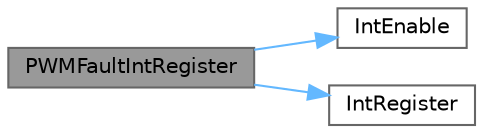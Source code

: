 digraph "PWMFaultIntRegister"
{
 // LATEX_PDF_SIZE
  bgcolor="transparent";
  edge [fontname=Helvetica,fontsize=10,labelfontname=Helvetica,labelfontsize=10];
  node [fontname=Helvetica,fontsize=10,shape=box,height=0.2,width=0.4];
  rankdir="LR";
  Node1 [id="Node000001",label="PWMFaultIntRegister",height=0.2,width=0.4,color="gray40", fillcolor="grey60", style="filled", fontcolor="black",tooltip=" "];
  Node1 -> Node2 [id="edge1_Node000001_Node000002",color="steelblue1",style="solid",tooltip=" "];
  Node2 [id="Node000002",label="IntEnable",height=0.2,width=0.4,color="grey40", fillcolor="white", style="filled",URL="$group__interrupt__api.html#ga49fc9c3d1a0f8c42a20249f8c5d360ce",tooltip=" "];
  Node1 -> Node3 [id="edge2_Node000001_Node000003",color="steelblue1",style="solid",tooltip=" "];
  Node3 [id="Node000003",label="IntRegister",height=0.2,width=0.4,color="grey40", fillcolor="white", style="filled",URL="$group__interrupt__api.html#ga0a32aafea7f4904d2a64ee18b45f96c9",tooltip=" "];
}
